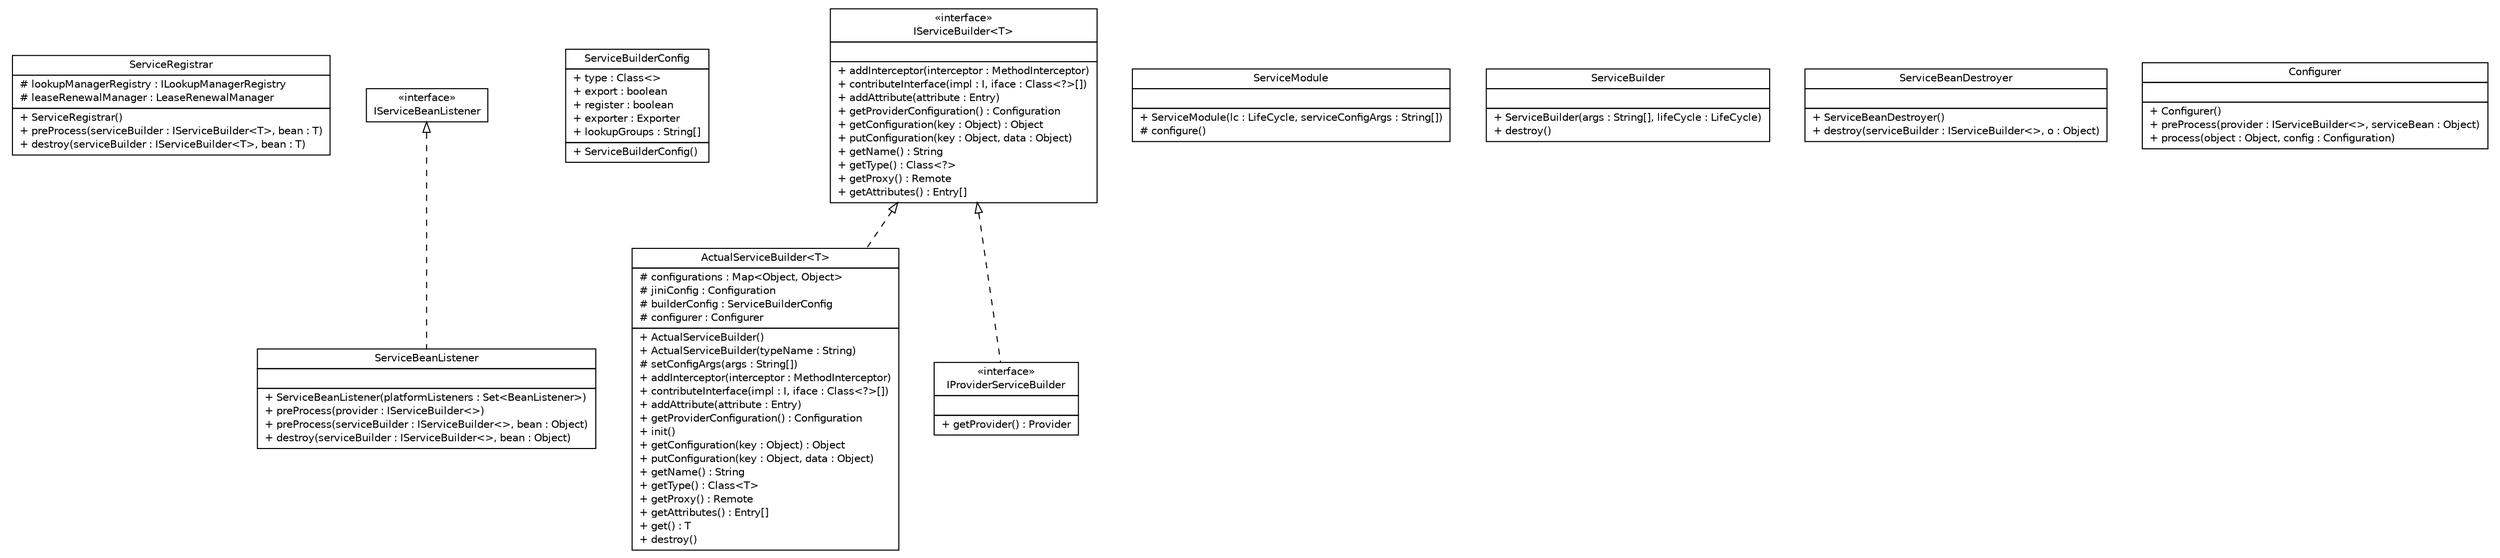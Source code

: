 #!/usr/local/bin/dot
#
# Class diagram 
# Generated by UMLGraph version R5_6 (http://www.umlgraph.org/)
#

digraph G {
	edge [fontname="Helvetica",fontsize=10,labelfontname="Helvetica",labelfontsize=10];
	node [fontname="Helvetica",fontsize=10,shape=plaintext];
	nodesep=0.25;
	ranksep=0.5;
	// sorcer.core.service.ServiceRegistrar
	c29371 [label=<<table title="sorcer.core.service.ServiceRegistrar" border="0" cellborder="1" cellspacing="0" cellpadding="2" port="p" href="./ServiceRegistrar.html">
		<tr><td><table border="0" cellspacing="0" cellpadding="1">
<tr><td align="center" balign="center"> ServiceRegistrar </td></tr>
		</table></td></tr>
		<tr><td><table border="0" cellspacing="0" cellpadding="1">
<tr><td align="left" balign="left"> # lookupManagerRegistry : ILookupManagerRegistry </td></tr>
<tr><td align="left" balign="left"> # leaseRenewalManager : LeaseRenewalManager </td></tr>
		</table></td></tr>
		<tr><td><table border="0" cellspacing="0" cellpadding="1">
<tr><td align="left" balign="left"> + ServiceRegistrar() </td></tr>
<tr><td align="left" balign="left"> + preProcess(serviceBuilder : IServiceBuilder&lt;T&gt;, bean : T) </td></tr>
<tr><td align="left" balign="left"> + destroy(serviceBuilder : IServiceBuilder&lt;T&gt;, bean : T) </td></tr>
		</table></td></tr>
		</table>>, URL="./ServiceRegistrar.html", fontname="Helvetica", fontcolor="black", fontsize=10.0];
	// sorcer.core.service.ServiceBeanListener
	c29372 [label=<<table title="sorcer.core.service.ServiceBeanListener" border="0" cellborder="1" cellspacing="0" cellpadding="2" port="p" href="./ServiceBeanListener.html">
		<tr><td><table border="0" cellspacing="0" cellpadding="1">
<tr><td align="center" balign="center"> ServiceBeanListener </td></tr>
		</table></td></tr>
		<tr><td><table border="0" cellspacing="0" cellpadding="1">
<tr><td align="left" balign="left">  </td></tr>
		</table></td></tr>
		<tr><td><table border="0" cellspacing="0" cellpadding="1">
<tr><td align="left" balign="left"> + ServiceBeanListener(platformListeners : Set&lt;BeanListener&gt;) </td></tr>
<tr><td align="left" balign="left"> + preProcess(provider : IServiceBuilder&lt;&gt;) </td></tr>
<tr><td align="left" balign="left"> + preProcess(serviceBuilder : IServiceBuilder&lt;&gt;, bean : Object) </td></tr>
<tr><td align="left" balign="left"> + destroy(serviceBuilder : IServiceBuilder&lt;&gt;, bean : Object) </td></tr>
		</table></td></tr>
		</table>>, URL="./ServiceBeanListener.html", fontname="Helvetica", fontcolor="black", fontsize=10.0];
	// sorcer.core.service.ServiceBuilderConfig
	c29373 [label=<<table title="sorcer.core.service.ServiceBuilderConfig" border="0" cellborder="1" cellspacing="0" cellpadding="2" port="p" href="./ServiceBuilderConfig.html">
		<tr><td><table border="0" cellspacing="0" cellpadding="1">
<tr><td align="center" balign="center"> ServiceBuilderConfig </td></tr>
		</table></td></tr>
		<tr><td><table border="0" cellspacing="0" cellpadding="1">
<tr><td align="left" balign="left"> + type : Class&lt;&gt; </td></tr>
<tr><td align="left" balign="left"> + export : boolean </td></tr>
<tr><td align="left" balign="left"> + register : boolean </td></tr>
<tr><td align="left" balign="left"> + exporter : Exporter </td></tr>
<tr><td align="left" balign="left"> + lookupGroups : String[] </td></tr>
		</table></td></tr>
		<tr><td><table border="0" cellspacing="0" cellpadding="1">
<tr><td align="left" balign="left"> + ServiceBuilderConfig() </td></tr>
		</table></td></tr>
		</table>>, URL="./ServiceBuilderConfig.html", fontname="Helvetica", fontcolor="black", fontsize=10.0];
	// sorcer.core.service.ActualServiceBuilder<T>
	c29374 [label=<<table title="sorcer.core.service.ActualServiceBuilder" border="0" cellborder="1" cellspacing="0" cellpadding="2" port="p" href="./ActualServiceBuilder.html">
		<tr><td><table border="0" cellspacing="0" cellpadding="1">
<tr><td align="center" balign="center"> ActualServiceBuilder&lt;T&gt; </td></tr>
		</table></td></tr>
		<tr><td><table border="0" cellspacing="0" cellpadding="1">
<tr><td align="left" balign="left"> # configurations : Map&lt;Object, Object&gt; </td></tr>
<tr><td align="left" balign="left"> # jiniConfig : Configuration </td></tr>
<tr><td align="left" balign="left"> # builderConfig : ServiceBuilderConfig </td></tr>
<tr><td align="left" balign="left"> # configurer : Configurer </td></tr>
		</table></td></tr>
		<tr><td><table border="0" cellspacing="0" cellpadding="1">
<tr><td align="left" balign="left"> + ActualServiceBuilder() </td></tr>
<tr><td align="left" balign="left"> + ActualServiceBuilder(typeName : String) </td></tr>
<tr><td align="left" balign="left"> # setConfigArgs(args : String[]) </td></tr>
<tr><td align="left" balign="left"> + addInterceptor(interceptor : MethodInterceptor) </td></tr>
<tr><td align="left" balign="left"> + contributeInterface(impl : I, iface : Class&lt;?&gt;[]) </td></tr>
<tr><td align="left" balign="left"> + addAttribute(attribute : Entry) </td></tr>
<tr><td align="left" balign="left"> + getProviderConfiguration() : Configuration </td></tr>
<tr><td align="left" balign="left"> + init() </td></tr>
<tr><td align="left" balign="left"> + getConfiguration(key : Object) : Object </td></tr>
<tr><td align="left" balign="left"> + putConfiguration(key : Object, data : Object) </td></tr>
<tr><td align="left" balign="left"> + getName() : String </td></tr>
<tr><td align="left" balign="left"> + getType() : Class&lt;T&gt; </td></tr>
<tr><td align="left" balign="left"> + getProxy() : Remote </td></tr>
<tr><td align="left" balign="left"> + getAttributes() : Entry[] </td></tr>
<tr><td align="left" balign="left"> + get() : T </td></tr>
<tr><td align="left" balign="left"> + destroy() </td></tr>
		</table></td></tr>
		</table>>, URL="./ActualServiceBuilder.html", fontname="Helvetica", fontcolor="black", fontsize=10.0];
	// sorcer.core.service.ServiceModule
	c29375 [label=<<table title="sorcer.core.service.ServiceModule" border="0" cellborder="1" cellspacing="0" cellpadding="2" port="p" href="./ServiceModule.html">
		<tr><td><table border="0" cellspacing="0" cellpadding="1">
<tr><td align="center" balign="center"> ServiceModule </td></tr>
		</table></td></tr>
		<tr><td><table border="0" cellspacing="0" cellpadding="1">
<tr><td align="left" balign="left">  </td></tr>
		</table></td></tr>
		<tr><td><table border="0" cellspacing="0" cellpadding="1">
<tr><td align="left" balign="left"> + ServiceModule(lc : LifeCycle, serviceConfigArgs : String[]) </td></tr>
<tr><td align="left" balign="left"> # configure() </td></tr>
		</table></td></tr>
		</table>>, URL="./ServiceModule.html", fontname="Helvetica", fontcolor="black", fontsize=10.0];
	// sorcer.core.service.ServiceBuilder
	c29376 [label=<<table title="sorcer.core.service.ServiceBuilder" border="0" cellborder="1" cellspacing="0" cellpadding="2" port="p" href="./ServiceBuilder.html">
		<tr><td><table border="0" cellspacing="0" cellpadding="1">
<tr><td align="center" balign="center"> ServiceBuilder </td></tr>
		</table></td></tr>
		<tr><td><table border="0" cellspacing="0" cellpadding="1">
<tr><td align="left" balign="left">  </td></tr>
		</table></td></tr>
		<tr><td><table border="0" cellspacing="0" cellpadding="1">
<tr><td align="left" balign="left"> + ServiceBuilder(args : String[], lifeCycle : LifeCycle) </td></tr>
<tr><td align="left" balign="left"> + destroy() </td></tr>
		</table></td></tr>
		</table>>, URL="./ServiceBuilder.html", fontname="Helvetica", fontcolor="black", fontsize=10.0];
	// sorcer.core.service.ServiceBeanDestroyer
	c29377 [label=<<table title="sorcer.core.service.ServiceBeanDestroyer" border="0" cellborder="1" cellspacing="0" cellpadding="2" port="p" href="./ServiceBeanDestroyer.html">
		<tr><td><table border="0" cellspacing="0" cellpadding="1">
<tr><td align="center" balign="center"> ServiceBeanDestroyer </td></tr>
		</table></td></tr>
		<tr><td><table border="0" cellspacing="0" cellpadding="1">
<tr><td align="left" balign="left">  </td></tr>
		</table></td></tr>
		<tr><td><table border="0" cellspacing="0" cellpadding="1">
<tr><td align="left" balign="left"> + ServiceBeanDestroyer() </td></tr>
<tr><td align="left" balign="left"> + destroy(serviceBuilder : IServiceBuilder&lt;&gt;, o : Object) </td></tr>
		</table></td></tr>
		</table>>, URL="./ServiceBeanDestroyer.html", fontname="Helvetica", fontcolor="black", fontsize=10.0];
	// sorcer.core.service.IServiceBuilder<T>
	c29378 [label=<<table title="sorcer.core.service.IServiceBuilder" border="0" cellborder="1" cellspacing="0" cellpadding="2" port="p" href="./IServiceBuilder.html">
		<tr><td><table border="0" cellspacing="0" cellpadding="1">
<tr><td align="center" balign="center"> &#171;interface&#187; </td></tr>
<tr><td align="center" balign="center"> IServiceBuilder&lt;T&gt; </td></tr>
		</table></td></tr>
		<tr><td><table border="0" cellspacing="0" cellpadding="1">
<tr><td align="left" balign="left">  </td></tr>
		</table></td></tr>
		<tr><td><table border="0" cellspacing="0" cellpadding="1">
<tr><td align="left" balign="left"> + addInterceptor(interceptor : MethodInterceptor) </td></tr>
<tr><td align="left" balign="left"> + contributeInterface(impl : I, iface : Class&lt;?&gt;[]) </td></tr>
<tr><td align="left" balign="left"> + addAttribute(attribute : Entry) </td></tr>
<tr><td align="left" balign="left"> + getProviderConfiguration() : Configuration </td></tr>
<tr><td align="left" balign="left"> + getConfiguration(key : Object) : Object </td></tr>
<tr><td align="left" balign="left"> + putConfiguration(key : Object, data : Object) </td></tr>
<tr><td align="left" balign="left"> + getName() : String </td></tr>
<tr><td align="left" balign="left"> + getType() : Class&lt;?&gt; </td></tr>
<tr><td align="left" balign="left"> + getProxy() : Remote </td></tr>
<tr><td align="left" balign="left"> + getAttributes() : Entry[] </td></tr>
		</table></td></tr>
		</table>>, URL="./IServiceBuilder.html", fontname="Helvetica", fontcolor="black", fontsize=10.0];
	// sorcer.core.service.Configurer
	c29379 [label=<<table title="sorcer.core.service.Configurer" border="0" cellborder="1" cellspacing="0" cellpadding="2" port="p" href="./Configurer.html">
		<tr><td><table border="0" cellspacing="0" cellpadding="1">
<tr><td align="center" balign="center"> Configurer </td></tr>
		</table></td></tr>
		<tr><td><table border="0" cellspacing="0" cellpadding="1">
<tr><td align="left" balign="left">  </td></tr>
		</table></td></tr>
		<tr><td><table border="0" cellspacing="0" cellpadding="1">
<tr><td align="left" balign="left"> + Configurer() </td></tr>
<tr><td align="left" balign="left"> + preProcess(provider : IServiceBuilder&lt;&gt;, serviceBean : Object) </td></tr>
<tr><td align="left" balign="left"> + process(object : Object, config : Configuration) </td></tr>
		</table></td></tr>
		</table>>, URL="./Configurer.html", fontname="Helvetica", fontcolor="black", fontsize=10.0];
	// sorcer.core.service.IProviderServiceBuilder
	c29380 [label=<<table title="sorcer.core.service.IProviderServiceBuilder" border="0" cellborder="1" cellspacing="0" cellpadding="2" port="p" href="./IProviderServiceBuilder.html">
		<tr><td><table border="0" cellspacing="0" cellpadding="1">
<tr><td align="center" balign="center"> &#171;interface&#187; </td></tr>
<tr><td align="center" balign="center"> IProviderServiceBuilder </td></tr>
		</table></td></tr>
		<tr><td><table border="0" cellspacing="0" cellpadding="1">
<tr><td align="left" balign="left">  </td></tr>
		</table></td></tr>
		<tr><td><table border="0" cellspacing="0" cellpadding="1">
<tr><td align="left" balign="left"> + getProvider() : Provider </td></tr>
		</table></td></tr>
		</table>>, URL="./IProviderServiceBuilder.html", fontname="Helvetica", fontcolor="black", fontsize=10.0];
	// sorcer.core.service.IServiceBeanListener
	c29381 [label=<<table title="sorcer.core.service.IServiceBeanListener" border="0" cellborder="1" cellspacing="0" cellpadding="2" port="p" href="./IServiceBeanListener.html">
		<tr><td><table border="0" cellspacing="0" cellpadding="1">
<tr><td align="center" balign="center"> &#171;interface&#187; </td></tr>
<tr><td align="center" balign="center"> IServiceBeanListener </td></tr>
		</table></td></tr>
		</table>>, URL="./IServiceBeanListener.html", fontname="Helvetica", fontcolor="black", fontsize=10.0];
	//sorcer.core.service.ServiceBeanListener implements sorcer.core.service.IServiceBeanListener
	c29381:p -> c29372:p [dir=back,arrowtail=empty,style=dashed];
	//sorcer.core.service.ActualServiceBuilder<T> implements sorcer.core.service.IServiceBuilder<T>
	c29378:p -> c29374:p [dir=back,arrowtail=empty,style=dashed];
	//sorcer.core.service.IProviderServiceBuilder implements sorcer.core.service.IServiceBuilder<T>
	c29378:p -> c29380:p [dir=back,arrowtail=empty,style=dashed];
}

